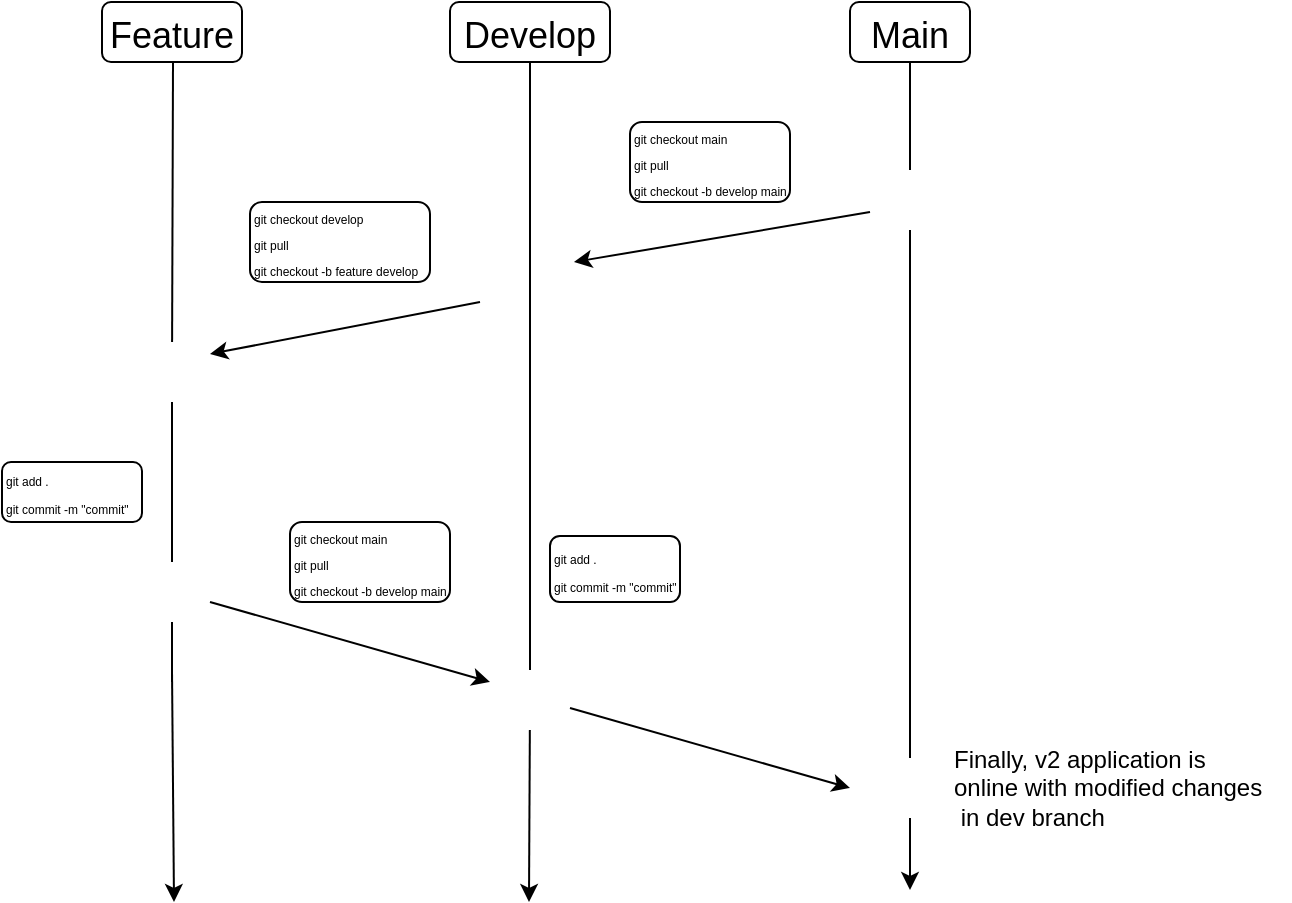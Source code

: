 <mxfile version="17.4.6" type="gitlab">
  <diagram id="8PC-EVFU_IGmwVhDBwtt" name="Page-1">
    <mxGraphModel dx="2032" dy="372" grid="1" gridSize="10" guides="1" tooltips="1" connect="1" arrows="1" fold="1" page="1" pageScale="1" pageWidth="1169" pageHeight="827" math="0" shadow="0">
      <root>
        <mxCell id="0" />
        <mxCell id="1" parent="0" />
        <mxCell id="sKN5310akKF0H-P3zg4_-17" value="" style="endArrow=classic;html=1;rounded=0;fontSize=24;curved=1;" parent="1" edge="1">
          <mxGeometry width="50" height="50" relative="1" as="geometry">
            <mxPoint x="-270" y="155" as="sourcePoint" />
            <mxPoint x="-418" y="180" as="targetPoint" />
          </mxGeometry>
        </mxCell>
        <mxCell id="AgyIGO7bEkXce8nl9FZd-3" value="" style="endArrow=classic;html=1;rounded=0;fontSize=24;curved=1;startArrow=none;" parent="1" edge="1" source="w6OsdAJtVfKDFKznbBhC-12">
          <mxGeometry width="50" height="50" relative="1" as="geometry">
            <mxPoint x="-440.5" y="80" as="sourcePoint" />
            <mxPoint x="-440.5" y="500" as="targetPoint" />
          </mxGeometry>
        </mxCell>
        <mxCell id="AgyIGO7bEkXce8nl9FZd-18" value="Finally, v2 application is&lt;br&gt;online with modified changes&lt;br&gt;&amp;nbsp;in dev branch" style="text;html=1;align=left;verticalAlign=middle;resizable=0;points=[];autosize=1;strokeColor=none;fillColor=none;" parent="1" vertex="1">
          <mxGeometry x="-230" y="418" width="170" height="50" as="geometry" />
        </mxCell>
        <mxCell id="w6OsdAJtVfKDFKznbBhC-1" value="&lt;font style=&quot;font-size: 18px&quot;&gt;Main&lt;/font&gt;" style="rounded=1;whiteSpace=wrap;html=1;fontSize=24;" vertex="1" parent="1">
          <mxGeometry x="-280" y="50" width="60" height="30" as="geometry" />
        </mxCell>
        <mxCell id="w6OsdAJtVfKDFKznbBhC-2" value="&lt;font style=&quot;font-size: 18px&quot;&gt;Develop&lt;/font&gt;" style="rounded=1;whiteSpace=wrap;html=1;fontSize=24;" vertex="1" parent="1">
          <mxGeometry x="-480" y="50" width="80" height="30" as="geometry" />
        </mxCell>
        <mxCell id="w6OsdAJtVfKDFKznbBhC-3" value="" style="endArrow=classic;html=1;rounded=0;fontSize=24;curved=1;startArrow=none;exitX=0.5;exitY=1;exitDx=0;exitDy=0;" edge="1" parent="1" source="AgyIGO7bEkXce8nl9FZd-9">
          <mxGeometry width="50" height="50" relative="1" as="geometry">
            <mxPoint x="-246" y="175" as="sourcePoint" />
            <mxPoint x="-250" y="494" as="targetPoint" />
          </mxGeometry>
        </mxCell>
        <mxCell id="w6OsdAJtVfKDFKznbBhC-4" value="&lt;font style=&quot;font-size: 18px&quot;&gt;Feature&lt;/font&gt;" style="rounded=1;whiteSpace=wrap;html=1;fontSize=24;" vertex="1" parent="1">
          <mxGeometry x="-654" y="50" width="70" height="30" as="geometry" />
        </mxCell>
        <mxCell id="sKN5310akKF0H-P3zg4_-1" value="" style="shape=image;html=1;verticalAlign=top;verticalLabelPosition=bottom;labelBackgroundColor=#ffffff;imageAspect=0;aspect=fixed;image=https://cdn3.iconfinder.com/data/icons/developperss/PNG/Green%20Ball.png;imageBackground=none;imageBorder=none;sketch=0;" parent="1" vertex="1">
          <mxGeometry x="-265" y="134" width="30" height="30" as="geometry" />
        </mxCell>
        <mxCell id="w6OsdAJtVfKDFKznbBhC-7" value="" style="endArrow=none;html=1;rounded=0;fontSize=24;curved=1;startArrow=none;exitX=0.5;exitY=1;exitDx=0;exitDy=0;" edge="1" parent="1" source="w6OsdAJtVfKDFKznbBhC-1" target="sKN5310akKF0H-P3zg4_-1">
          <mxGeometry width="50" height="50" relative="1" as="geometry">
            <mxPoint x="-250" y="84" as="sourcePoint" />
            <mxPoint x="-250" y="494" as="targetPoint" />
          </mxGeometry>
        </mxCell>
        <mxCell id="AgyIGO7bEkXce8nl9FZd-9" value="" style="shape=image;html=1;verticalAlign=top;verticalLabelPosition=bottom;labelBackgroundColor=#ffffff;imageAspect=0;aspect=fixed;image=https://cdn3.iconfinder.com/data/icons/developperss/PNG/Green%20Ball.png" parent="1" vertex="1">
          <mxGeometry x="-265" y="428" width="30" height="30" as="geometry" />
        </mxCell>
        <mxCell id="w6OsdAJtVfKDFKznbBhC-9" value="" style="endArrow=none;html=1;rounded=0;fontSize=24;curved=1;startArrow=none;exitX=0.5;exitY=1;exitDx=0;exitDy=0;" edge="1" parent="1" source="sKN5310akKF0H-P3zg4_-1" target="AgyIGO7bEkXce8nl9FZd-9">
          <mxGeometry width="50" height="50" relative="1" as="geometry">
            <mxPoint x="-250" y="164" as="sourcePoint" />
            <mxPoint x="-250" y="494" as="targetPoint" />
          </mxGeometry>
        </mxCell>
        <mxCell id="w6OsdAJtVfKDFKznbBhC-12" value="" style="shape=image;html=1;verticalAlign=top;verticalLabelPosition=bottom;labelBackgroundColor=#ffffff;imageAspect=0;aspect=fixed;image=https://cdn3.iconfinder.com/data/icons/developperss/PNG/Green%20Ball.png" vertex="1" parent="1">
          <mxGeometry x="-455" y="384" width="30" height="30" as="geometry" />
        </mxCell>
        <mxCell id="w6OsdAJtVfKDFKznbBhC-13" value="" style="endArrow=none;html=1;rounded=0;fontSize=24;curved=1;startArrow=none;exitX=0.5;exitY=1;exitDx=0;exitDy=0;" edge="1" parent="1" source="w6OsdAJtVfKDFKznbBhC-2" target="w6OsdAJtVfKDFKznbBhC-12">
          <mxGeometry width="50" height="50" relative="1" as="geometry">
            <mxPoint x="-440" y="267" as="sourcePoint" />
            <mxPoint x="-440.5" y="500" as="targetPoint" />
          </mxGeometry>
        </mxCell>
        <mxCell id="w6OsdAJtVfKDFKznbBhC-17" value="" style="endArrow=classic;html=1;rounded=0;fontSize=24;curved=1;startArrow=none;exitX=0.5;exitY=1;exitDx=0;exitDy=0;" edge="1" parent="1">
          <mxGeometry width="50" height="50" relative="1" as="geometry">
            <mxPoint x="-619" y="384" as="sourcePoint" />
            <mxPoint x="-618" y="500" as="targetPoint" />
          </mxGeometry>
        </mxCell>
        <mxCell id="w6OsdAJtVfKDFKznbBhC-15" value="" style="shape=image;html=1;verticalAlign=top;verticalLabelPosition=bottom;labelBackgroundColor=#ffffff;imageAspect=0;aspect=fixed;image=https://cdn3.iconfinder.com/data/icons/developperss/PNG/Green%20Ball.png" vertex="1" parent="1">
          <mxGeometry x="-634" y="220" width="30" height="30" as="geometry" />
        </mxCell>
        <mxCell id="w6OsdAJtVfKDFKznbBhC-18" value="" style="endArrow=none;html=1;rounded=0;fontSize=24;curved=1;startArrow=none;exitX=0.5;exitY=1;exitDx=0;exitDy=0;" edge="1" parent="1" target="w6OsdAJtVfKDFKznbBhC-15">
          <mxGeometry width="50" height="50" relative="1" as="geometry">
            <mxPoint x="-618.5" y="80" as="sourcePoint" />
            <mxPoint x="-618" y="500" as="targetPoint" />
          </mxGeometry>
        </mxCell>
        <mxCell id="w6OsdAJtVfKDFKznbBhC-19" value="" style="endArrow=classic;html=1;rounded=0;fontSize=24;curved=1;" edge="1" parent="1">
          <mxGeometry width="50" height="50" relative="1" as="geometry">
            <mxPoint x="-465" y="200" as="sourcePoint" />
            <mxPoint x="-600" y="226" as="targetPoint" />
          </mxGeometry>
        </mxCell>
        <mxCell id="w6OsdAJtVfKDFKznbBhC-23" value="" style="endArrow=none;html=1;rounded=0;fontSize=24;curved=1;startArrow=none;exitX=0.5;exitY=1;exitDx=0;exitDy=0;" edge="1" parent="1" source="w6OsdAJtVfKDFKznbBhC-20">
          <mxGeometry width="50" height="50" relative="1" as="geometry">
            <mxPoint x="-619" y="200" as="sourcePoint" />
            <mxPoint x="-619" y="390" as="targetPoint" />
          </mxGeometry>
        </mxCell>
        <mxCell id="w6OsdAJtVfKDFKznbBhC-20" value="" style="shape=image;html=1;verticalAlign=top;verticalLabelPosition=bottom;labelBackgroundColor=#ffffff;imageAspect=0;aspect=fixed;image=https://cdn3.iconfinder.com/data/icons/developperss/PNG/Green%20Ball.png" vertex="1" parent="1">
          <mxGeometry x="-634" y="330" width="30" height="30" as="geometry" />
        </mxCell>
        <mxCell id="w6OsdAJtVfKDFKznbBhC-24" value="" style="endArrow=none;html=1;rounded=0;fontSize=24;curved=1;startArrow=none;exitX=0.5;exitY=1;exitDx=0;exitDy=0;" edge="1" parent="1" source="w6OsdAJtVfKDFKznbBhC-15" target="w6OsdAJtVfKDFKznbBhC-20">
          <mxGeometry width="50" height="50" relative="1" as="geometry">
            <mxPoint x="-619" y="250" as="sourcePoint" />
            <mxPoint x="-619" y="390" as="targetPoint" />
          </mxGeometry>
        </mxCell>
        <mxCell id="w6OsdAJtVfKDFKznbBhC-25" value="" style="endArrow=classic;html=1;rounded=0;fontSize=24;curved=1;" edge="1" parent="1">
          <mxGeometry width="50" height="50" relative="1" as="geometry">
            <mxPoint x="-600" y="350" as="sourcePoint" />
            <mxPoint x="-460" y="390" as="targetPoint" />
          </mxGeometry>
        </mxCell>
        <mxCell id="w6OsdAJtVfKDFKznbBhC-26" value="" style="endArrow=classic;html=1;rounded=0;fontSize=24;curved=1;" edge="1" parent="1">
          <mxGeometry width="50" height="50" relative="1" as="geometry">
            <mxPoint x="-420" y="403" as="sourcePoint" />
            <mxPoint x="-280" y="443" as="targetPoint" />
          </mxGeometry>
        </mxCell>
        <mxCell id="w6OsdAJtVfKDFKznbBhC-28" value="&lt;font style=&quot;font-size: 6px&quot;&gt;&lt;span&gt;git checkout main&lt;/span&gt;&lt;br&gt;&lt;span&gt;git pull&lt;/span&gt;&lt;br&gt;&lt;span&gt;git checkout -b develop main&lt;/span&gt;&lt;/font&gt;" style="rounded=1;whiteSpace=wrap;html=1;fontSize=11;align=left;" vertex="1" parent="1">
          <mxGeometry x="-390" y="110" width="80" height="40" as="geometry" />
        </mxCell>
        <mxCell id="w6OsdAJtVfKDFKznbBhC-30" value="&lt;font style=&quot;font-size: 6px&quot;&gt;&lt;span&gt;git checkout develop&lt;/span&gt;&lt;br&gt;&lt;span&gt;git pull&lt;/span&gt;&lt;br&gt;&lt;span&gt;git checkout -b feature develop&lt;/span&gt;&lt;/font&gt;" style="rounded=1;whiteSpace=wrap;html=1;fontSize=11;align=left;" vertex="1" parent="1">
          <mxGeometry x="-580" y="150" width="90" height="40" as="geometry" />
        </mxCell>
        <mxCell id="w6OsdAJtVfKDFKznbBhC-31" value="&lt;font style=&quot;font-size: 6px&quot;&gt;&lt;span&gt;git checkout main&lt;/span&gt;&lt;br&gt;&lt;span&gt;git pull&lt;/span&gt;&lt;br&gt;&lt;span&gt;git checkout -b develop main&lt;/span&gt;&lt;/font&gt;" style="rounded=1;whiteSpace=wrap;html=1;fontSize=11;align=left;" vertex="1" parent="1">
          <mxGeometry x="-560" y="310" width="80" height="40" as="geometry" />
        </mxCell>
        <mxCell id="w6OsdAJtVfKDFKznbBhC-32" value="&lt;span style=&quot;font-size: 6px&quot;&gt;git add .&lt;br&gt;git commit -m &quot;commit&quot;&lt;br&gt;&lt;/span&gt;" style="rounded=1;whiteSpace=wrap;html=1;fontSize=11;align=left;" vertex="1" parent="1">
          <mxGeometry x="-704" y="280" width="70" height="30" as="geometry" />
        </mxCell>
        <mxCell id="w6OsdAJtVfKDFKznbBhC-34" value="&lt;span style=&quot;font-size: 6px&quot;&gt;git add .&lt;br&gt;git commit -m &quot;commit&quot;&lt;br&gt;&lt;/span&gt;" style="rounded=1;whiteSpace=wrap;html=1;fontSize=11;align=left;" vertex="1" parent="1">
          <mxGeometry x="-430" y="317" width="65" height="33" as="geometry" />
        </mxCell>
        <mxCell id="sKN5310akKF0H-P3zg4_-6" value="" style="shape=image;html=1;verticalAlign=top;verticalLabelPosition=bottom;labelBackgroundColor=#ffffff;imageAspect=0;aspect=fixed;image=https://cdn3.iconfinder.com/data/icons/developperss/PNG/Green%20Ball.png" parent="1" vertex="1">
          <mxGeometry x="-455" y="170" width="30" height="30" as="geometry" />
        </mxCell>
      </root>
    </mxGraphModel>
  </diagram>
</mxfile>
